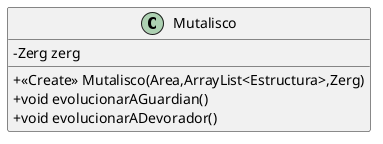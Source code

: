 @startuml
skinparam classAttributeIconSize 0
class Mutalisco {
- Zerg zerg
+ <<Create>> Mutalisco(Area,ArrayList<Estructura>,Zerg)
+ void evolucionarAGuardian()
+ void evolucionarADevorador()
}


@enduml